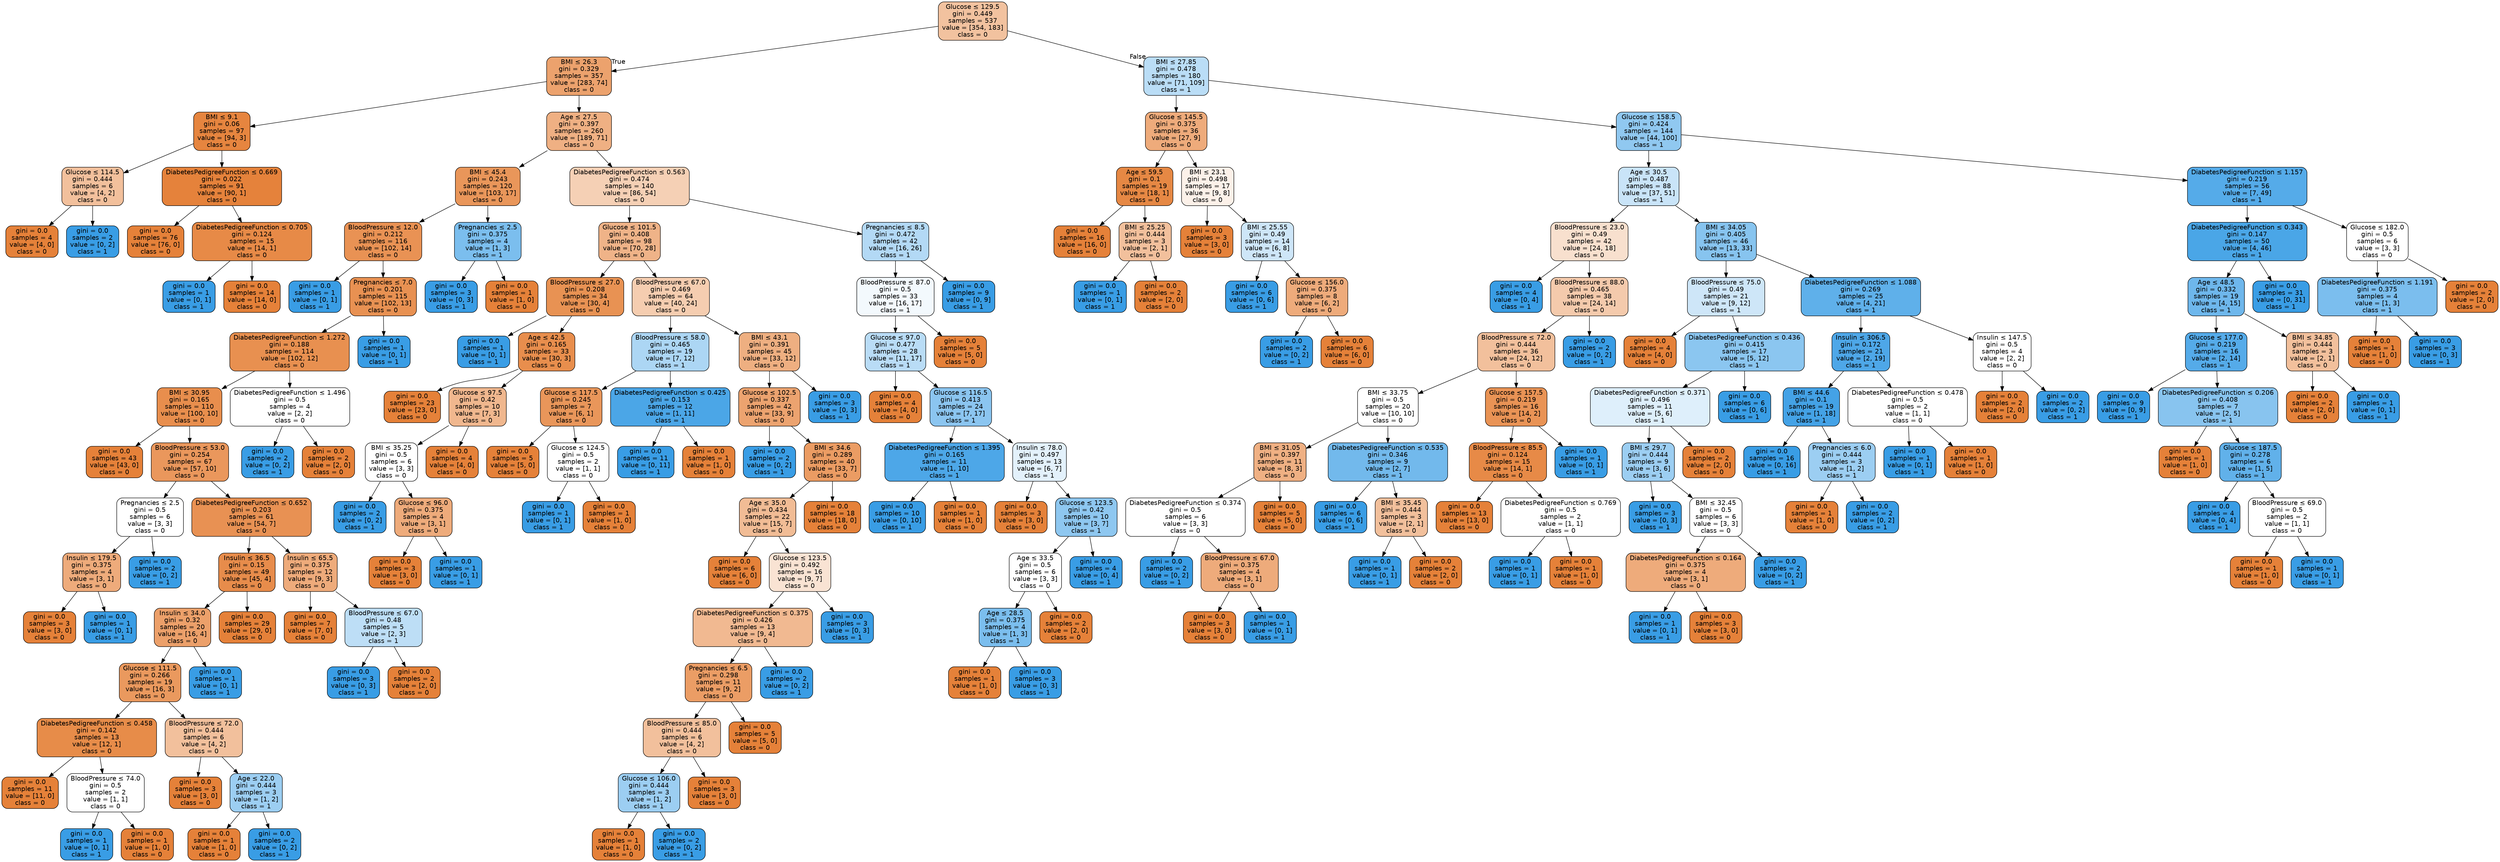 digraph Tree {
node [shape=box, style="filled, rounded", color="black", fontname=helvetica] ;
edge [fontname=helvetica] ;
0 [label=<Glucose &le; 129.5<br/>gini = 0.449<br/>samples = 537<br/>value = [354, 183]<br/>class = 0>, fillcolor="#f2c29f"] ;
1 [label=<BMI &le; 26.3<br/>gini = 0.329<br/>samples = 357<br/>value = [283, 74]<br/>class = 0>, fillcolor="#eca26d"] ;
0 -> 1 [labeldistance=2.5, labelangle=45, headlabel="True"] ;
2 [label=<BMI &le; 9.1<br/>gini = 0.06<br/>samples = 97<br/>value = [94, 3]<br/>class = 0>, fillcolor="#e6853f"] ;
1 -> 2 ;
3 [label=<Glucose &le; 114.5<br/>gini = 0.444<br/>samples = 6<br/>value = [4, 2]<br/>class = 0>, fillcolor="#f2c09c"] ;
2 -> 3 ;
4 [label=<gini = 0.0<br/>samples = 4<br/>value = [4, 0]<br/>class = 0>, fillcolor="#e58139"] ;
3 -> 4 ;
5 [label=<gini = 0.0<br/>samples = 2<br/>value = [0, 2]<br/>class = 1>, fillcolor="#399de5"] ;
3 -> 5 ;
6 [label=<DiabetesPedigreeFunction &le; 0.669<br/>gini = 0.022<br/>samples = 91<br/>value = [90, 1]<br/>class = 0>, fillcolor="#e5823b"] ;
2 -> 6 ;
7 [label=<gini = 0.0<br/>samples = 76<br/>value = [76, 0]<br/>class = 0>, fillcolor="#e58139"] ;
6 -> 7 ;
8 [label=<DiabetesPedigreeFunction &le; 0.705<br/>gini = 0.124<br/>samples = 15<br/>value = [14, 1]<br/>class = 0>, fillcolor="#e78a47"] ;
6 -> 8 ;
9 [label=<gini = 0.0<br/>samples = 1<br/>value = [0, 1]<br/>class = 1>, fillcolor="#399de5"] ;
8 -> 9 ;
10 [label=<gini = 0.0<br/>samples = 14<br/>value = [14, 0]<br/>class = 0>, fillcolor="#e58139"] ;
8 -> 10 ;
11 [label=<Age &le; 27.5<br/>gini = 0.397<br/>samples = 260<br/>value = [189, 71]<br/>class = 0>, fillcolor="#efb083"] ;
1 -> 11 ;
12 [label=<BMI &le; 45.4<br/>gini = 0.243<br/>samples = 120<br/>value = [103, 17]<br/>class = 0>, fillcolor="#e9965a"] ;
11 -> 12 ;
13 [label=<BloodPressure &le; 12.0<br/>gini = 0.212<br/>samples = 116<br/>value = [102, 14]<br/>class = 0>, fillcolor="#e99254"] ;
12 -> 13 ;
14 [label=<gini = 0.0<br/>samples = 1<br/>value = [0, 1]<br/>class = 1>, fillcolor="#399de5"] ;
13 -> 14 ;
15 [label=<Pregnancies &le; 7.0<br/>gini = 0.201<br/>samples = 115<br/>value = [102, 13]<br/>class = 0>, fillcolor="#e89152"] ;
13 -> 15 ;
16 [label=<DiabetesPedigreeFunction &le; 1.272<br/>gini = 0.188<br/>samples = 114<br/>value = [102, 12]<br/>class = 0>, fillcolor="#e89050"] ;
15 -> 16 ;
17 [label=<BMI &le; 30.95<br/>gini = 0.165<br/>samples = 110<br/>value = [100, 10]<br/>class = 0>, fillcolor="#e88e4d"] ;
16 -> 17 ;
18 [label=<gini = 0.0<br/>samples = 43<br/>value = [43, 0]<br/>class = 0>, fillcolor="#e58139"] ;
17 -> 18 ;
19 [label=<BloodPressure &le; 53.0<br/>gini = 0.254<br/>samples = 67<br/>value = [57, 10]<br/>class = 0>, fillcolor="#ea975c"] ;
17 -> 19 ;
20 [label=<Pregnancies &le; 2.5<br/>gini = 0.5<br/>samples = 6<br/>value = [3, 3]<br/>class = 0>, fillcolor="#ffffff"] ;
19 -> 20 ;
21 [label=<Insulin &le; 179.5<br/>gini = 0.375<br/>samples = 4<br/>value = [3, 1]<br/>class = 0>, fillcolor="#eeab7b"] ;
20 -> 21 ;
22 [label=<gini = 0.0<br/>samples = 3<br/>value = [3, 0]<br/>class = 0>, fillcolor="#e58139"] ;
21 -> 22 ;
23 [label=<gini = 0.0<br/>samples = 1<br/>value = [0, 1]<br/>class = 1>, fillcolor="#399de5"] ;
21 -> 23 ;
24 [label=<gini = 0.0<br/>samples = 2<br/>value = [0, 2]<br/>class = 1>, fillcolor="#399de5"] ;
20 -> 24 ;
25 [label=<DiabetesPedigreeFunction &le; 0.652<br/>gini = 0.203<br/>samples = 61<br/>value = [54, 7]<br/>class = 0>, fillcolor="#e89153"] ;
19 -> 25 ;
26 [label=<Insulin &le; 36.5<br/>gini = 0.15<br/>samples = 49<br/>value = [45, 4]<br/>class = 0>, fillcolor="#e78c4b"] ;
25 -> 26 ;
27 [label=<Insulin &le; 34.0<br/>gini = 0.32<br/>samples = 20<br/>value = [16, 4]<br/>class = 0>, fillcolor="#eca06a"] ;
26 -> 27 ;
28 [label=<Glucose &le; 111.5<br/>gini = 0.266<br/>samples = 19<br/>value = [16, 3]<br/>class = 0>, fillcolor="#ea995e"] ;
27 -> 28 ;
29 [label=<DiabetesPedigreeFunction &le; 0.458<br/>gini = 0.142<br/>samples = 13<br/>value = [12, 1]<br/>class = 0>, fillcolor="#e78c49"] ;
28 -> 29 ;
30 [label=<gini = 0.0<br/>samples = 11<br/>value = [11, 0]<br/>class = 0>, fillcolor="#e58139"] ;
29 -> 30 ;
31 [label=<BloodPressure &le; 74.0<br/>gini = 0.5<br/>samples = 2<br/>value = [1, 1]<br/>class = 0>, fillcolor="#ffffff"] ;
29 -> 31 ;
32 [label=<gini = 0.0<br/>samples = 1<br/>value = [0, 1]<br/>class = 1>, fillcolor="#399de5"] ;
31 -> 32 ;
33 [label=<gini = 0.0<br/>samples = 1<br/>value = [1, 0]<br/>class = 0>, fillcolor="#e58139"] ;
31 -> 33 ;
34 [label=<BloodPressure &le; 72.0<br/>gini = 0.444<br/>samples = 6<br/>value = [4, 2]<br/>class = 0>, fillcolor="#f2c09c"] ;
28 -> 34 ;
35 [label=<gini = 0.0<br/>samples = 3<br/>value = [3, 0]<br/>class = 0>, fillcolor="#e58139"] ;
34 -> 35 ;
36 [label=<Age &le; 22.0<br/>gini = 0.444<br/>samples = 3<br/>value = [1, 2]<br/>class = 1>, fillcolor="#9ccef2"] ;
34 -> 36 ;
37 [label=<gini = 0.0<br/>samples = 1<br/>value = [1, 0]<br/>class = 0>, fillcolor="#e58139"] ;
36 -> 37 ;
38 [label=<gini = 0.0<br/>samples = 2<br/>value = [0, 2]<br/>class = 1>, fillcolor="#399de5"] ;
36 -> 38 ;
39 [label=<gini = 0.0<br/>samples = 1<br/>value = [0, 1]<br/>class = 1>, fillcolor="#399de5"] ;
27 -> 39 ;
40 [label=<gini = 0.0<br/>samples = 29<br/>value = [29, 0]<br/>class = 0>, fillcolor="#e58139"] ;
26 -> 40 ;
41 [label=<Insulin &le; 65.5<br/>gini = 0.375<br/>samples = 12<br/>value = [9, 3]<br/>class = 0>, fillcolor="#eeab7b"] ;
25 -> 41 ;
42 [label=<gini = 0.0<br/>samples = 7<br/>value = [7, 0]<br/>class = 0>, fillcolor="#e58139"] ;
41 -> 42 ;
43 [label=<BloodPressure &le; 67.0<br/>gini = 0.48<br/>samples = 5<br/>value = [2, 3]<br/>class = 1>, fillcolor="#bddef6"] ;
41 -> 43 ;
44 [label=<gini = 0.0<br/>samples = 3<br/>value = [0, 3]<br/>class = 1>, fillcolor="#399de5"] ;
43 -> 44 ;
45 [label=<gini = 0.0<br/>samples = 2<br/>value = [2, 0]<br/>class = 0>, fillcolor="#e58139"] ;
43 -> 45 ;
46 [label=<DiabetesPedigreeFunction &le; 1.496<br/>gini = 0.5<br/>samples = 4<br/>value = [2, 2]<br/>class = 0>, fillcolor="#ffffff"] ;
16 -> 46 ;
47 [label=<gini = 0.0<br/>samples = 2<br/>value = [0, 2]<br/>class = 1>, fillcolor="#399de5"] ;
46 -> 47 ;
48 [label=<gini = 0.0<br/>samples = 2<br/>value = [2, 0]<br/>class = 0>, fillcolor="#e58139"] ;
46 -> 48 ;
49 [label=<gini = 0.0<br/>samples = 1<br/>value = [0, 1]<br/>class = 1>, fillcolor="#399de5"] ;
15 -> 49 ;
50 [label=<Pregnancies &le; 2.5<br/>gini = 0.375<br/>samples = 4<br/>value = [1, 3]<br/>class = 1>, fillcolor="#7bbeee"] ;
12 -> 50 ;
51 [label=<gini = 0.0<br/>samples = 3<br/>value = [0, 3]<br/>class = 1>, fillcolor="#399de5"] ;
50 -> 51 ;
52 [label=<gini = 0.0<br/>samples = 1<br/>value = [1, 0]<br/>class = 0>, fillcolor="#e58139"] ;
50 -> 52 ;
53 [label=<DiabetesPedigreeFunction &le; 0.563<br/>gini = 0.474<br/>samples = 140<br/>value = [86, 54]<br/>class = 0>, fillcolor="#f5d0b5"] ;
11 -> 53 ;
54 [label=<Glucose &le; 101.5<br/>gini = 0.408<br/>samples = 98<br/>value = [70, 28]<br/>class = 0>, fillcolor="#efb388"] ;
53 -> 54 ;
55 [label=<BloodPressure &le; 27.0<br/>gini = 0.208<br/>samples = 34<br/>value = [30, 4]<br/>class = 0>, fillcolor="#e89253"] ;
54 -> 55 ;
56 [label=<gini = 0.0<br/>samples = 1<br/>value = [0, 1]<br/>class = 1>, fillcolor="#399de5"] ;
55 -> 56 ;
57 [label=<Age &le; 42.5<br/>gini = 0.165<br/>samples = 33<br/>value = [30, 3]<br/>class = 0>, fillcolor="#e88e4d"] ;
55 -> 57 ;
58 [label=<gini = 0.0<br/>samples = 23<br/>value = [23, 0]<br/>class = 0>, fillcolor="#e58139"] ;
57 -> 58 ;
59 [label=<Glucose &le; 97.5<br/>gini = 0.42<br/>samples = 10<br/>value = [7, 3]<br/>class = 0>, fillcolor="#f0b78e"] ;
57 -> 59 ;
60 [label=<BMI &le; 35.25<br/>gini = 0.5<br/>samples = 6<br/>value = [3, 3]<br/>class = 0>, fillcolor="#ffffff"] ;
59 -> 60 ;
61 [label=<gini = 0.0<br/>samples = 2<br/>value = [0, 2]<br/>class = 1>, fillcolor="#399de5"] ;
60 -> 61 ;
62 [label=<Glucose &le; 96.0<br/>gini = 0.375<br/>samples = 4<br/>value = [3, 1]<br/>class = 0>, fillcolor="#eeab7b"] ;
60 -> 62 ;
63 [label=<gini = 0.0<br/>samples = 3<br/>value = [3, 0]<br/>class = 0>, fillcolor="#e58139"] ;
62 -> 63 ;
64 [label=<gini = 0.0<br/>samples = 1<br/>value = [0, 1]<br/>class = 1>, fillcolor="#399de5"] ;
62 -> 64 ;
65 [label=<gini = 0.0<br/>samples = 4<br/>value = [4, 0]<br/>class = 0>, fillcolor="#e58139"] ;
59 -> 65 ;
66 [label=<BloodPressure &le; 67.0<br/>gini = 0.469<br/>samples = 64<br/>value = [40, 24]<br/>class = 0>, fillcolor="#f5cdb0"] ;
54 -> 66 ;
67 [label=<BloodPressure &le; 58.0<br/>gini = 0.465<br/>samples = 19<br/>value = [7, 12]<br/>class = 1>, fillcolor="#acd6f4"] ;
66 -> 67 ;
68 [label=<Glucose &le; 117.5<br/>gini = 0.245<br/>samples = 7<br/>value = [6, 1]<br/>class = 0>, fillcolor="#e9965a"] ;
67 -> 68 ;
69 [label=<gini = 0.0<br/>samples = 5<br/>value = [5, 0]<br/>class = 0>, fillcolor="#e58139"] ;
68 -> 69 ;
70 [label=<Glucose &le; 124.5<br/>gini = 0.5<br/>samples = 2<br/>value = [1, 1]<br/>class = 0>, fillcolor="#ffffff"] ;
68 -> 70 ;
71 [label=<gini = 0.0<br/>samples = 1<br/>value = [0, 1]<br/>class = 1>, fillcolor="#399de5"] ;
70 -> 71 ;
72 [label=<gini = 0.0<br/>samples = 1<br/>value = [1, 0]<br/>class = 0>, fillcolor="#e58139"] ;
70 -> 72 ;
73 [label=<DiabetesPedigreeFunction &le; 0.425<br/>gini = 0.153<br/>samples = 12<br/>value = [1, 11]<br/>class = 1>, fillcolor="#4ba6e7"] ;
67 -> 73 ;
74 [label=<gini = 0.0<br/>samples = 11<br/>value = [0, 11]<br/>class = 1>, fillcolor="#399de5"] ;
73 -> 74 ;
75 [label=<gini = 0.0<br/>samples = 1<br/>value = [1, 0]<br/>class = 0>, fillcolor="#e58139"] ;
73 -> 75 ;
76 [label=<BMI &le; 43.1<br/>gini = 0.391<br/>samples = 45<br/>value = [33, 12]<br/>class = 0>, fillcolor="#eeaf81"] ;
66 -> 76 ;
77 [label=<Glucose &le; 102.5<br/>gini = 0.337<br/>samples = 42<br/>value = [33, 9]<br/>class = 0>, fillcolor="#eca36f"] ;
76 -> 77 ;
78 [label=<gini = 0.0<br/>samples = 2<br/>value = [0, 2]<br/>class = 1>, fillcolor="#399de5"] ;
77 -> 78 ;
79 [label=<BMI &le; 34.6<br/>gini = 0.289<br/>samples = 40<br/>value = [33, 7]<br/>class = 0>, fillcolor="#eb9c63"] ;
77 -> 79 ;
80 [label=<Age &le; 35.0<br/>gini = 0.434<br/>samples = 22<br/>value = [15, 7]<br/>class = 0>, fillcolor="#f1bc95"] ;
79 -> 80 ;
81 [label=<gini = 0.0<br/>samples = 6<br/>value = [6, 0]<br/>class = 0>, fillcolor="#e58139"] ;
80 -> 81 ;
82 [label=<Glucose &le; 123.5<br/>gini = 0.492<br/>samples = 16<br/>value = [9, 7]<br/>class = 0>, fillcolor="#f9e3d3"] ;
80 -> 82 ;
83 [label=<DiabetesPedigreeFunction &le; 0.375<br/>gini = 0.426<br/>samples = 13<br/>value = [9, 4]<br/>class = 0>, fillcolor="#f1b991"] ;
82 -> 83 ;
84 [label=<Pregnancies &le; 6.5<br/>gini = 0.298<br/>samples = 11<br/>value = [9, 2]<br/>class = 0>, fillcolor="#eb9d65"] ;
83 -> 84 ;
85 [label=<BloodPressure &le; 85.0<br/>gini = 0.444<br/>samples = 6<br/>value = [4, 2]<br/>class = 0>, fillcolor="#f2c09c"] ;
84 -> 85 ;
86 [label=<Glucose &le; 106.0<br/>gini = 0.444<br/>samples = 3<br/>value = [1, 2]<br/>class = 1>, fillcolor="#9ccef2"] ;
85 -> 86 ;
87 [label=<gini = 0.0<br/>samples = 1<br/>value = [1, 0]<br/>class = 0>, fillcolor="#e58139"] ;
86 -> 87 ;
88 [label=<gini = 0.0<br/>samples = 2<br/>value = [0, 2]<br/>class = 1>, fillcolor="#399de5"] ;
86 -> 88 ;
89 [label=<gini = 0.0<br/>samples = 3<br/>value = [3, 0]<br/>class = 0>, fillcolor="#e58139"] ;
85 -> 89 ;
90 [label=<gini = 0.0<br/>samples = 5<br/>value = [5, 0]<br/>class = 0>, fillcolor="#e58139"] ;
84 -> 90 ;
91 [label=<gini = 0.0<br/>samples = 2<br/>value = [0, 2]<br/>class = 1>, fillcolor="#399de5"] ;
83 -> 91 ;
92 [label=<gini = 0.0<br/>samples = 3<br/>value = [0, 3]<br/>class = 1>, fillcolor="#399de5"] ;
82 -> 92 ;
93 [label=<gini = 0.0<br/>samples = 18<br/>value = [18, 0]<br/>class = 0>, fillcolor="#e58139"] ;
79 -> 93 ;
94 [label=<gini = 0.0<br/>samples = 3<br/>value = [0, 3]<br/>class = 1>, fillcolor="#399de5"] ;
76 -> 94 ;
95 [label=<Pregnancies &le; 8.5<br/>gini = 0.472<br/>samples = 42<br/>value = [16, 26]<br/>class = 1>, fillcolor="#b3d9f5"] ;
53 -> 95 ;
96 [label=<BloodPressure &le; 87.0<br/>gini = 0.5<br/>samples = 33<br/>value = [16, 17]<br/>class = 1>, fillcolor="#f3f9fd"] ;
95 -> 96 ;
97 [label=<Glucose &le; 97.0<br/>gini = 0.477<br/>samples = 28<br/>value = [11, 17]<br/>class = 1>, fillcolor="#b9dcf6"] ;
96 -> 97 ;
98 [label=<gini = 0.0<br/>samples = 4<br/>value = [4, 0]<br/>class = 0>, fillcolor="#e58139"] ;
97 -> 98 ;
99 [label=<Glucose &le; 116.5<br/>gini = 0.413<br/>samples = 24<br/>value = [7, 17]<br/>class = 1>, fillcolor="#8bc5f0"] ;
97 -> 99 ;
100 [label=<DiabetesPedigreeFunction &le; 1.395<br/>gini = 0.165<br/>samples = 11<br/>value = [1, 10]<br/>class = 1>, fillcolor="#4da7e8"] ;
99 -> 100 ;
101 [label=<gini = 0.0<br/>samples = 10<br/>value = [0, 10]<br/>class = 1>, fillcolor="#399de5"] ;
100 -> 101 ;
102 [label=<gini = 0.0<br/>samples = 1<br/>value = [1, 0]<br/>class = 0>, fillcolor="#e58139"] ;
100 -> 102 ;
103 [label=<Insulin &le; 78.0<br/>gini = 0.497<br/>samples = 13<br/>value = [6, 7]<br/>class = 1>, fillcolor="#e3f1fb"] ;
99 -> 103 ;
104 [label=<gini = 0.0<br/>samples = 3<br/>value = [3, 0]<br/>class = 0>, fillcolor="#e58139"] ;
103 -> 104 ;
105 [label=<Glucose &le; 123.5<br/>gini = 0.42<br/>samples = 10<br/>value = [3, 7]<br/>class = 1>, fillcolor="#8ec7f0"] ;
103 -> 105 ;
106 [label=<Age &le; 33.5<br/>gini = 0.5<br/>samples = 6<br/>value = [3, 3]<br/>class = 0>, fillcolor="#ffffff"] ;
105 -> 106 ;
107 [label=<Age &le; 28.5<br/>gini = 0.375<br/>samples = 4<br/>value = [1, 3]<br/>class = 1>, fillcolor="#7bbeee"] ;
106 -> 107 ;
108 [label=<gini = 0.0<br/>samples = 1<br/>value = [1, 0]<br/>class = 0>, fillcolor="#e58139"] ;
107 -> 108 ;
109 [label=<gini = 0.0<br/>samples = 3<br/>value = [0, 3]<br/>class = 1>, fillcolor="#399de5"] ;
107 -> 109 ;
110 [label=<gini = 0.0<br/>samples = 2<br/>value = [2, 0]<br/>class = 0>, fillcolor="#e58139"] ;
106 -> 110 ;
111 [label=<gini = 0.0<br/>samples = 4<br/>value = [0, 4]<br/>class = 1>, fillcolor="#399de5"] ;
105 -> 111 ;
112 [label=<gini = 0.0<br/>samples = 5<br/>value = [5, 0]<br/>class = 0>, fillcolor="#e58139"] ;
96 -> 112 ;
113 [label=<gini = 0.0<br/>samples = 9<br/>value = [0, 9]<br/>class = 1>, fillcolor="#399de5"] ;
95 -> 113 ;
114 [label=<BMI &le; 27.85<br/>gini = 0.478<br/>samples = 180<br/>value = [71, 109]<br/>class = 1>, fillcolor="#baddf6"] ;
0 -> 114 [labeldistance=2.5, labelangle=-45, headlabel="False"] ;
115 [label=<Glucose &le; 145.5<br/>gini = 0.375<br/>samples = 36<br/>value = [27, 9]<br/>class = 0>, fillcolor="#eeab7b"] ;
114 -> 115 ;
116 [label=<Age &le; 59.5<br/>gini = 0.1<br/>samples = 19<br/>value = [18, 1]<br/>class = 0>, fillcolor="#e68844"] ;
115 -> 116 ;
117 [label=<gini = 0.0<br/>samples = 16<br/>value = [16, 0]<br/>class = 0>, fillcolor="#e58139"] ;
116 -> 117 ;
118 [label=<BMI &le; 25.25<br/>gini = 0.444<br/>samples = 3<br/>value = [2, 1]<br/>class = 0>, fillcolor="#f2c09c"] ;
116 -> 118 ;
119 [label=<gini = 0.0<br/>samples = 1<br/>value = [0, 1]<br/>class = 1>, fillcolor="#399de5"] ;
118 -> 119 ;
120 [label=<gini = 0.0<br/>samples = 2<br/>value = [2, 0]<br/>class = 0>, fillcolor="#e58139"] ;
118 -> 120 ;
121 [label=<BMI &le; 23.1<br/>gini = 0.498<br/>samples = 17<br/>value = [9, 8]<br/>class = 0>, fillcolor="#fcf1e9"] ;
115 -> 121 ;
122 [label=<gini = 0.0<br/>samples = 3<br/>value = [3, 0]<br/>class = 0>, fillcolor="#e58139"] ;
121 -> 122 ;
123 [label=<BMI &le; 25.55<br/>gini = 0.49<br/>samples = 14<br/>value = [6, 8]<br/>class = 1>, fillcolor="#cee6f8"] ;
121 -> 123 ;
124 [label=<gini = 0.0<br/>samples = 6<br/>value = [0, 6]<br/>class = 1>, fillcolor="#399de5"] ;
123 -> 124 ;
125 [label=<Glucose &le; 156.0<br/>gini = 0.375<br/>samples = 8<br/>value = [6, 2]<br/>class = 0>, fillcolor="#eeab7b"] ;
123 -> 125 ;
126 [label=<gini = 0.0<br/>samples = 2<br/>value = [0, 2]<br/>class = 1>, fillcolor="#399de5"] ;
125 -> 126 ;
127 [label=<gini = 0.0<br/>samples = 6<br/>value = [6, 0]<br/>class = 0>, fillcolor="#e58139"] ;
125 -> 127 ;
128 [label=<Glucose &le; 158.5<br/>gini = 0.424<br/>samples = 144<br/>value = [44, 100]<br/>class = 1>, fillcolor="#90c8f0"] ;
114 -> 128 ;
129 [label=<Age &le; 30.5<br/>gini = 0.487<br/>samples = 88<br/>value = [37, 51]<br/>class = 1>, fillcolor="#c9e4f8"] ;
128 -> 129 ;
130 [label=<BloodPressure &le; 23.0<br/>gini = 0.49<br/>samples = 42<br/>value = [24, 18]<br/>class = 0>, fillcolor="#f8e0ce"] ;
129 -> 130 ;
131 [label=<gini = 0.0<br/>samples = 4<br/>value = [0, 4]<br/>class = 1>, fillcolor="#399de5"] ;
130 -> 131 ;
132 [label=<BloodPressure &le; 88.0<br/>gini = 0.465<br/>samples = 38<br/>value = [24, 14]<br/>class = 0>, fillcolor="#f4caac"] ;
130 -> 132 ;
133 [label=<BloodPressure &le; 72.0<br/>gini = 0.444<br/>samples = 36<br/>value = [24, 12]<br/>class = 0>, fillcolor="#f2c09c"] ;
132 -> 133 ;
134 [label=<BMI &le; 33.75<br/>gini = 0.5<br/>samples = 20<br/>value = [10, 10]<br/>class = 0>, fillcolor="#ffffff"] ;
133 -> 134 ;
135 [label=<BMI &le; 31.05<br/>gini = 0.397<br/>samples = 11<br/>value = [8, 3]<br/>class = 0>, fillcolor="#efb083"] ;
134 -> 135 ;
136 [label=<DiabetesPedigreeFunction &le; 0.374<br/>gini = 0.5<br/>samples = 6<br/>value = [3, 3]<br/>class = 0>, fillcolor="#ffffff"] ;
135 -> 136 ;
137 [label=<gini = 0.0<br/>samples = 2<br/>value = [0, 2]<br/>class = 1>, fillcolor="#399de5"] ;
136 -> 137 ;
138 [label=<BloodPressure &le; 67.0<br/>gini = 0.375<br/>samples = 4<br/>value = [3, 1]<br/>class = 0>, fillcolor="#eeab7b"] ;
136 -> 138 ;
139 [label=<gini = 0.0<br/>samples = 3<br/>value = [3, 0]<br/>class = 0>, fillcolor="#e58139"] ;
138 -> 139 ;
140 [label=<gini = 0.0<br/>samples = 1<br/>value = [0, 1]<br/>class = 1>, fillcolor="#399de5"] ;
138 -> 140 ;
141 [label=<gini = 0.0<br/>samples = 5<br/>value = [5, 0]<br/>class = 0>, fillcolor="#e58139"] ;
135 -> 141 ;
142 [label=<DiabetesPedigreeFunction &le; 0.535<br/>gini = 0.346<br/>samples = 9<br/>value = [2, 7]<br/>class = 1>, fillcolor="#72b9ec"] ;
134 -> 142 ;
143 [label=<gini = 0.0<br/>samples = 6<br/>value = [0, 6]<br/>class = 1>, fillcolor="#399de5"] ;
142 -> 143 ;
144 [label=<BMI &le; 35.45<br/>gini = 0.444<br/>samples = 3<br/>value = [2, 1]<br/>class = 0>, fillcolor="#f2c09c"] ;
142 -> 144 ;
145 [label=<gini = 0.0<br/>samples = 1<br/>value = [0, 1]<br/>class = 1>, fillcolor="#399de5"] ;
144 -> 145 ;
146 [label=<gini = 0.0<br/>samples = 2<br/>value = [2, 0]<br/>class = 0>, fillcolor="#e58139"] ;
144 -> 146 ;
147 [label=<Glucose &le; 157.5<br/>gini = 0.219<br/>samples = 16<br/>value = [14, 2]<br/>class = 0>, fillcolor="#e99355"] ;
133 -> 147 ;
148 [label=<BloodPressure &le; 85.5<br/>gini = 0.124<br/>samples = 15<br/>value = [14, 1]<br/>class = 0>, fillcolor="#e78a47"] ;
147 -> 148 ;
149 [label=<gini = 0.0<br/>samples = 13<br/>value = [13, 0]<br/>class = 0>, fillcolor="#e58139"] ;
148 -> 149 ;
150 [label=<DiabetesPedigreeFunction &le; 0.769<br/>gini = 0.5<br/>samples = 2<br/>value = [1, 1]<br/>class = 0>, fillcolor="#ffffff"] ;
148 -> 150 ;
151 [label=<gini = 0.0<br/>samples = 1<br/>value = [0, 1]<br/>class = 1>, fillcolor="#399de5"] ;
150 -> 151 ;
152 [label=<gini = 0.0<br/>samples = 1<br/>value = [1, 0]<br/>class = 0>, fillcolor="#e58139"] ;
150 -> 152 ;
153 [label=<gini = 0.0<br/>samples = 1<br/>value = [0, 1]<br/>class = 1>, fillcolor="#399de5"] ;
147 -> 153 ;
154 [label=<gini = 0.0<br/>samples = 2<br/>value = [0, 2]<br/>class = 1>, fillcolor="#399de5"] ;
132 -> 154 ;
155 [label=<BMI &le; 34.05<br/>gini = 0.405<br/>samples = 46<br/>value = [13, 33]<br/>class = 1>, fillcolor="#87c4ef"] ;
129 -> 155 ;
156 [label=<BloodPressure &le; 75.0<br/>gini = 0.49<br/>samples = 21<br/>value = [9, 12]<br/>class = 1>, fillcolor="#cee6f8"] ;
155 -> 156 ;
157 [label=<gini = 0.0<br/>samples = 4<br/>value = [4, 0]<br/>class = 0>, fillcolor="#e58139"] ;
156 -> 157 ;
158 [label=<DiabetesPedigreeFunction &le; 0.436<br/>gini = 0.415<br/>samples = 17<br/>value = [5, 12]<br/>class = 1>, fillcolor="#8bc6f0"] ;
156 -> 158 ;
159 [label=<DiabetesPedigreeFunction &le; 0.371<br/>gini = 0.496<br/>samples = 11<br/>value = [5, 6]<br/>class = 1>, fillcolor="#deeffb"] ;
158 -> 159 ;
160 [label=<BMI &le; 29.7<br/>gini = 0.444<br/>samples = 9<br/>value = [3, 6]<br/>class = 1>, fillcolor="#9ccef2"] ;
159 -> 160 ;
161 [label=<gini = 0.0<br/>samples = 3<br/>value = [0, 3]<br/>class = 1>, fillcolor="#399de5"] ;
160 -> 161 ;
162 [label=<BMI &le; 32.45<br/>gini = 0.5<br/>samples = 6<br/>value = [3, 3]<br/>class = 0>, fillcolor="#ffffff"] ;
160 -> 162 ;
163 [label=<DiabetesPedigreeFunction &le; 0.164<br/>gini = 0.375<br/>samples = 4<br/>value = [3, 1]<br/>class = 0>, fillcolor="#eeab7b"] ;
162 -> 163 ;
164 [label=<gini = 0.0<br/>samples = 1<br/>value = [0, 1]<br/>class = 1>, fillcolor="#399de5"] ;
163 -> 164 ;
165 [label=<gini = 0.0<br/>samples = 3<br/>value = [3, 0]<br/>class = 0>, fillcolor="#e58139"] ;
163 -> 165 ;
166 [label=<gini = 0.0<br/>samples = 2<br/>value = [0, 2]<br/>class = 1>, fillcolor="#399de5"] ;
162 -> 166 ;
167 [label=<gini = 0.0<br/>samples = 2<br/>value = [2, 0]<br/>class = 0>, fillcolor="#e58139"] ;
159 -> 167 ;
168 [label=<gini = 0.0<br/>samples = 6<br/>value = [0, 6]<br/>class = 1>, fillcolor="#399de5"] ;
158 -> 168 ;
169 [label=<DiabetesPedigreeFunction &le; 1.088<br/>gini = 0.269<br/>samples = 25<br/>value = [4, 21]<br/>class = 1>, fillcolor="#5fb0ea"] ;
155 -> 169 ;
170 [label=<Insulin &le; 306.5<br/>gini = 0.172<br/>samples = 21<br/>value = [2, 19]<br/>class = 1>, fillcolor="#4ea7e8"] ;
169 -> 170 ;
171 [label=<BMI &le; 44.6<br/>gini = 0.1<br/>samples = 19<br/>value = [1, 18]<br/>class = 1>, fillcolor="#44a2e6"] ;
170 -> 171 ;
172 [label=<gini = 0.0<br/>samples = 16<br/>value = [0, 16]<br/>class = 1>, fillcolor="#399de5"] ;
171 -> 172 ;
173 [label=<Pregnancies &le; 6.0<br/>gini = 0.444<br/>samples = 3<br/>value = [1, 2]<br/>class = 1>, fillcolor="#9ccef2"] ;
171 -> 173 ;
174 [label=<gini = 0.0<br/>samples = 1<br/>value = [1, 0]<br/>class = 0>, fillcolor="#e58139"] ;
173 -> 174 ;
175 [label=<gini = 0.0<br/>samples = 2<br/>value = [0, 2]<br/>class = 1>, fillcolor="#399de5"] ;
173 -> 175 ;
176 [label=<DiabetesPedigreeFunction &le; 0.478<br/>gini = 0.5<br/>samples = 2<br/>value = [1, 1]<br/>class = 0>, fillcolor="#ffffff"] ;
170 -> 176 ;
177 [label=<gini = 0.0<br/>samples = 1<br/>value = [0, 1]<br/>class = 1>, fillcolor="#399de5"] ;
176 -> 177 ;
178 [label=<gini = 0.0<br/>samples = 1<br/>value = [1, 0]<br/>class = 0>, fillcolor="#e58139"] ;
176 -> 178 ;
179 [label=<Insulin &le; 147.5<br/>gini = 0.5<br/>samples = 4<br/>value = [2, 2]<br/>class = 0>, fillcolor="#ffffff"] ;
169 -> 179 ;
180 [label=<gini = 0.0<br/>samples = 2<br/>value = [2, 0]<br/>class = 0>, fillcolor="#e58139"] ;
179 -> 180 ;
181 [label=<gini = 0.0<br/>samples = 2<br/>value = [0, 2]<br/>class = 1>, fillcolor="#399de5"] ;
179 -> 181 ;
182 [label=<DiabetesPedigreeFunction &le; 1.157<br/>gini = 0.219<br/>samples = 56<br/>value = [7, 49]<br/>class = 1>, fillcolor="#55abe9"] ;
128 -> 182 ;
183 [label=<DiabetesPedigreeFunction &le; 0.343<br/>gini = 0.147<br/>samples = 50<br/>value = [4, 46]<br/>class = 1>, fillcolor="#4aa6e7"] ;
182 -> 183 ;
184 [label=<Age &le; 48.5<br/>gini = 0.332<br/>samples = 19<br/>value = [4, 15]<br/>class = 1>, fillcolor="#6eb7ec"] ;
183 -> 184 ;
185 [label=<Glucose &le; 177.0<br/>gini = 0.219<br/>samples = 16<br/>value = [2, 14]<br/>class = 1>, fillcolor="#55abe9"] ;
184 -> 185 ;
186 [label=<gini = 0.0<br/>samples = 9<br/>value = [0, 9]<br/>class = 1>, fillcolor="#399de5"] ;
185 -> 186 ;
187 [label=<DiabetesPedigreeFunction &le; 0.206<br/>gini = 0.408<br/>samples = 7<br/>value = [2, 5]<br/>class = 1>, fillcolor="#88c4ef"] ;
185 -> 187 ;
188 [label=<gini = 0.0<br/>samples = 1<br/>value = [1, 0]<br/>class = 0>, fillcolor="#e58139"] ;
187 -> 188 ;
189 [label=<Glucose &le; 187.5<br/>gini = 0.278<br/>samples = 6<br/>value = [1, 5]<br/>class = 1>, fillcolor="#61b1ea"] ;
187 -> 189 ;
190 [label=<gini = 0.0<br/>samples = 4<br/>value = [0, 4]<br/>class = 1>, fillcolor="#399de5"] ;
189 -> 190 ;
191 [label=<BloodPressure &le; 69.0<br/>gini = 0.5<br/>samples = 2<br/>value = [1, 1]<br/>class = 0>, fillcolor="#ffffff"] ;
189 -> 191 ;
192 [label=<gini = 0.0<br/>samples = 1<br/>value = [1, 0]<br/>class = 0>, fillcolor="#e58139"] ;
191 -> 192 ;
193 [label=<gini = 0.0<br/>samples = 1<br/>value = [0, 1]<br/>class = 1>, fillcolor="#399de5"] ;
191 -> 193 ;
194 [label=<BMI &le; 34.85<br/>gini = 0.444<br/>samples = 3<br/>value = [2, 1]<br/>class = 0>, fillcolor="#f2c09c"] ;
184 -> 194 ;
195 [label=<gini = 0.0<br/>samples = 2<br/>value = [2, 0]<br/>class = 0>, fillcolor="#e58139"] ;
194 -> 195 ;
196 [label=<gini = 0.0<br/>samples = 1<br/>value = [0, 1]<br/>class = 1>, fillcolor="#399de5"] ;
194 -> 196 ;
197 [label=<gini = 0.0<br/>samples = 31<br/>value = [0, 31]<br/>class = 1>, fillcolor="#399de5"] ;
183 -> 197 ;
198 [label=<Glucose &le; 182.0<br/>gini = 0.5<br/>samples = 6<br/>value = [3, 3]<br/>class = 0>, fillcolor="#ffffff"] ;
182 -> 198 ;
199 [label=<DiabetesPedigreeFunction &le; 1.191<br/>gini = 0.375<br/>samples = 4<br/>value = [1, 3]<br/>class = 1>, fillcolor="#7bbeee"] ;
198 -> 199 ;
200 [label=<gini = 0.0<br/>samples = 1<br/>value = [1, 0]<br/>class = 0>, fillcolor="#e58139"] ;
199 -> 200 ;
201 [label=<gini = 0.0<br/>samples = 3<br/>value = [0, 3]<br/>class = 1>, fillcolor="#399de5"] ;
199 -> 201 ;
202 [label=<gini = 0.0<br/>samples = 2<br/>value = [2, 0]<br/>class = 0>, fillcolor="#e58139"] ;
198 -> 202 ;
}